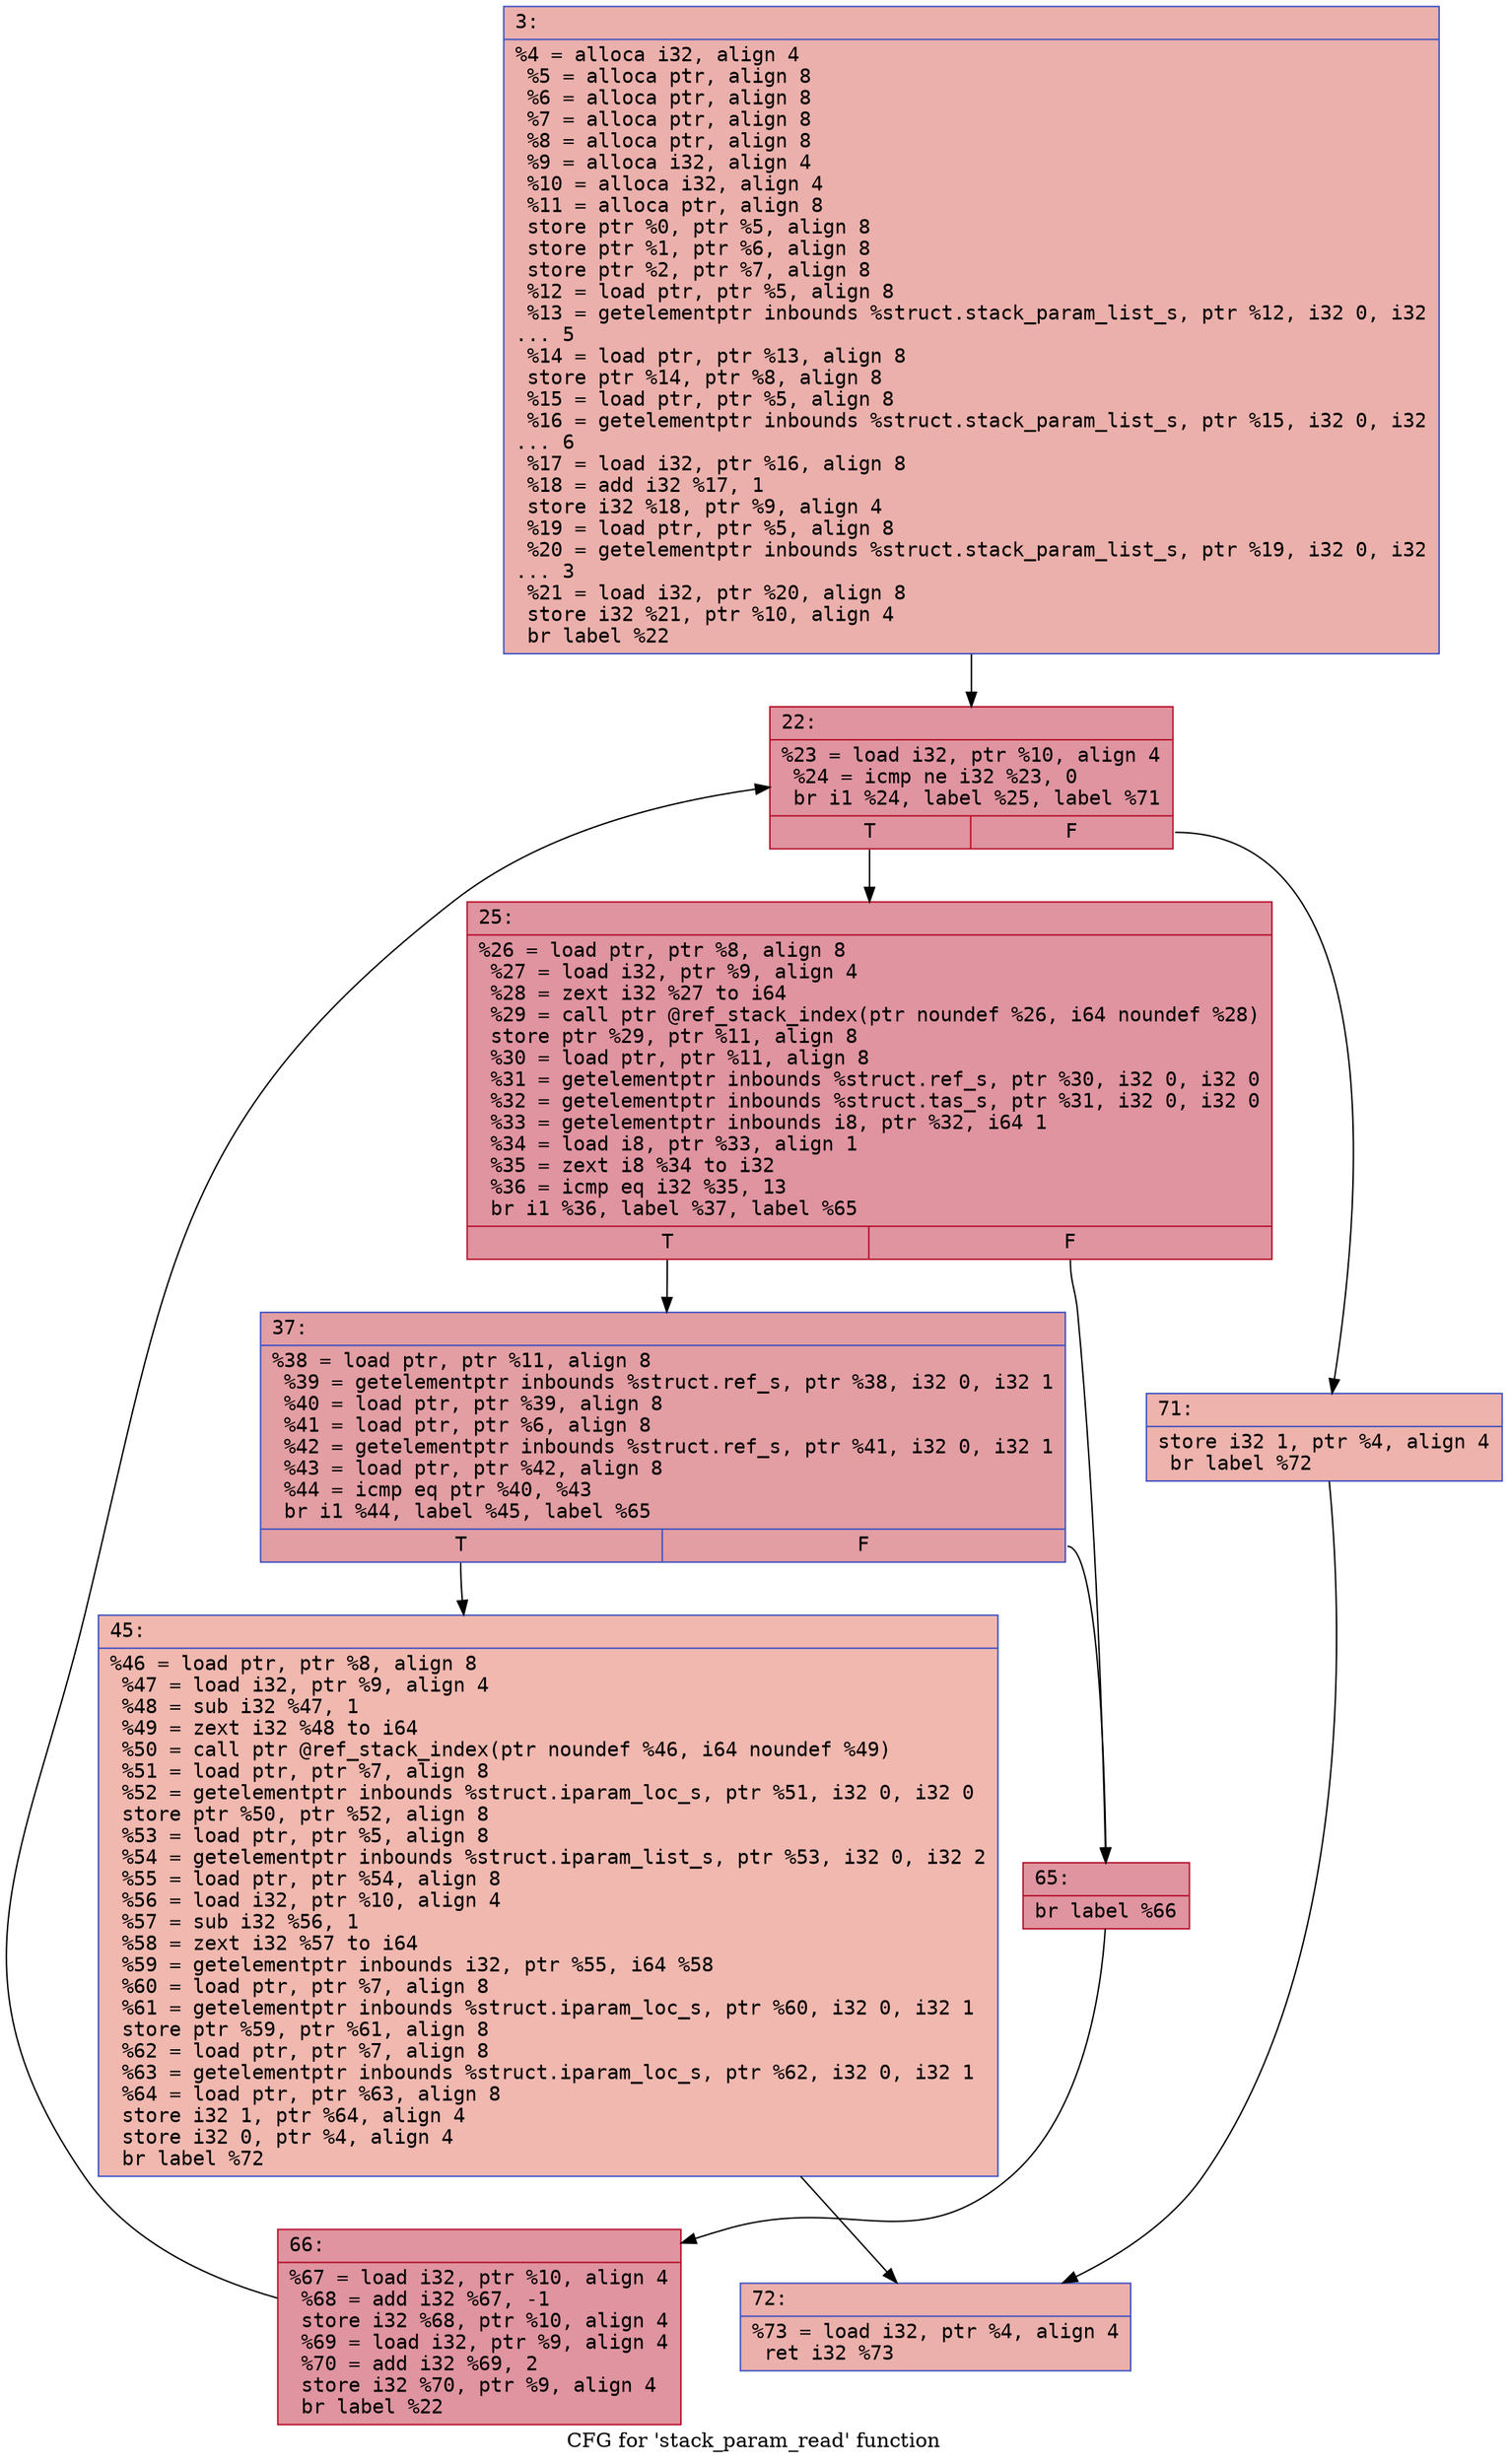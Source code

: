 digraph "CFG for 'stack_param_read' function" {
	label="CFG for 'stack_param_read' function";

	Node0x6000017af2a0 [shape=record,color="#3d50c3ff", style=filled, fillcolor="#d24b4070" fontname="Courier",label="{3:\l|  %4 = alloca i32, align 4\l  %5 = alloca ptr, align 8\l  %6 = alloca ptr, align 8\l  %7 = alloca ptr, align 8\l  %8 = alloca ptr, align 8\l  %9 = alloca i32, align 4\l  %10 = alloca i32, align 4\l  %11 = alloca ptr, align 8\l  store ptr %0, ptr %5, align 8\l  store ptr %1, ptr %6, align 8\l  store ptr %2, ptr %7, align 8\l  %12 = load ptr, ptr %5, align 8\l  %13 = getelementptr inbounds %struct.stack_param_list_s, ptr %12, i32 0, i32\l... 5\l  %14 = load ptr, ptr %13, align 8\l  store ptr %14, ptr %8, align 8\l  %15 = load ptr, ptr %5, align 8\l  %16 = getelementptr inbounds %struct.stack_param_list_s, ptr %15, i32 0, i32\l... 6\l  %17 = load i32, ptr %16, align 8\l  %18 = add i32 %17, 1\l  store i32 %18, ptr %9, align 4\l  %19 = load ptr, ptr %5, align 8\l  %20 = getelementptr inbounds %struct.stack_param_list_s, ptr %19, i32 0, i32\l... 3\l  %21 = load i32, ptr %20, align 8\l  store i32 %21, ptr %10, align 4\l  br label %22\l}"];
	Node0x6000017af2a0 -> Node0x6000017af2f0[tooltip="3 -> 22\nProbability 100.00%" ];
	Node0x6000017af2f0 [shape=record,color="#b70d28ff", style=filled, fillcolor="#b70d2870" fontname="Courier",label="{22:\l|  %23 = load i32, ptr %10, align 4\l  %24 = icmp ne i32 %23, 0\l  br i1 %24, label %25, label %71\l|{<s0>T|<s1>F}}"];
	Node0x6000017af2f0:s0 -> Node0x6000017af340[tooltip="22 -> 25\nProbability 96.88%" ];
	Node0x6000017af2f0:s1 -> Node0x6000017af4d0[tooltip="22 -> 71\nProbability 3.12%" ];
	Node0x6000017af340 [shape=record,color="#b70d28ff", style=filled, fillcolor="#b70d2870" fontname="Courier",label="{25:\l|  %26 = load ptr, ptr %8, align 8\l  %27 = load i32, ptr %9, align 4\l  %28 = zext i32 %27 to i64\l  %29 = call ptr @ref_stack_index(ptr noundef %26, i64 noundef %28)\l  store ptr %29, ptr %11, align 8\l  %30 = load ptr, ptr %11, align 8\l  %31 = getelementptr inbounds %struct.ref_s, ptr %30, i32 0, i32 0\l  %32 = getelementptr inbounds %struct.tas_s, ptr %31, i32 0, i32 0\l  %33 = getelementptr inbounds i8, ptr %32, i64 1\l  %34 = load i8, ptr %33, align 1\l  %35 = zext i8 %34 to i32\l  %36 = icmp eq i32 %35, 13\l  br i1 %36, label %37, label %65\l|{<s0>T|<s1>F}}"];
	Node0x6000017af340:s0 -> Node0x6000017af390[tooltip="25 -> 37\nProbability 50.00%" ];
	Node0x6000017af340:s1 -> Node0x6000017af430[tooltip="25 -> 65\nProbability 50.00%" ];
	Node0x6000017af390 [shape=record,color="#3d50c3ff", style=filled, fillcolor="#be242e70" fontname="Courier",label="{37:\l|  %38 = load ptr, ptr %11, align 8\l  %39 = getelementptr inbounds %struct.ref_s, ptr %38, i32 0, i32 1\l  %40 = load ptr, ptr %39, align 8\l  %41 = load ptr, ptr %6, align 8\l  %42 = getelementptr inbounds %struct.ref_s, ptr %41, i32 0, i32 1\l  %43 = load ptr, ptr %42, align 8\l  %44 = icmp eq ptr %40, %43\l  br i1 %44, label %45, label %65\l|{<s0>T|<s1>F}}"];
	Node0x6000017af390:s0 -> Node0x6000017af3e0[tooltip="37 -> 45\nProbability 3.12%" ];
	Node0x6000017af390:s1 -> Node0x6000017af430[tooltip="37 -> 65\nProbability 96.88%" ];
	Node0x6000017af3e0 [shape=record,color="#3d50c3ff", style=filled, fillcolor="#dc5d4a70" fontname="Courier",label="{45:\l|  %46 = load ptr, ptr %8, align 8\l  %47 = load i32, ptr %9, align 4\l  %48 = sub i32 %47, 1\l  %49 = zext i32 %48 to i64\l  %50 = call ptr @ref_stack_index(ptr noundef %46, i64 noundef %49)\l  %51 = load ptr, ptr %7, align 8\l  %52 = getelementptr inbounds %struct.iparam_loc_s, ptr %51, i32 0, i32 0\l  store ptr %50, ptr %52, align 8\l  %53 = load ptr, ptr %5, align 8\l  %54 = getelementptr inbounds %struct.iparam_list_s, ptr %53, i32 0, i32 2\l  %55 = load ptr, ptr %54, align 8\l  %56 = load i32, ptr %10, align 4\l  %57 = sub i32 %56, 1\l  %58 = zext i32 %57 to i64\l  %59 = getelementptr inbounds i32, ptr %55, i64 %58\l  %60 = load ptr, ptr %7, align 8\l  %61 = getelementptr inbounds %struct.iparam_loc_s, ptr %60, i32 0, i32 1\l  store ptr %59, ptr %61, align 8\l  %62 = load ptr, ptr %7, align 8\l  %63 = getelementptr inbounds %struct.iparam_loc_s, ptr %62, i32 0, i32 1\l  %64 = load ptr, ptr %63, align 8\l  store i32 1, ptr %64, align 4\l  store i32 0, ptr %4, align 4\l  br label %72\l}"];
	Node0x6000017af3e0 -> Node0x6000017af520[tooltip="45 -> 72\nProbability 100.00%" ];
	Node0x6000017af430 [shape=record,color="#b70d28ff", style=filled, fillcolor="#b70d2870" fontname="Courier",label="{65:\l|  br label %66\l}"];
	Node0x6000017af430 -> Node0x6000017af480[tooltip="65 -> 66\nProbability 100.00%" ];
	Node0x6000017af480 [shape=record,color="#b70d28ff", style=filled, fillcolor="#b70d2870" fontname="Courier",label="{66:\l|  %67 = load i32, ptr %10, align 4\l  %68 = add i32 %67, -1\l  store i32 %68, ptr %10, align 4\l  %69 = load i32, ptr %9, align 4\l  %70 = add i32 %69, 2\l  store i32 %70, ptr %9, align 4\l  br label %22\l}"];
	Node0x6000017af480 -> Node0x6000017af2f0[tooltip="66 -> 22\nProbability 100.00%" ];
	Node0x6000017af4d0 [shape=record,color="#3d50c3ff", style=filled, fillcolor="#d6524470" fontname="Courier",label="{71:\l|  store i32 1, ptr %4, align 4\l  br label %72\l}"];
	Node0x6000017af4d0 -> Node0x6000017af520[tooltip="71 -> 72\nProbability 100.00%" ];
	Node0x6000017af520 [shape=record,color="#3d50c3ff", style=filled, fillcolor="#d24b4070" fontname="Courier",label="{72:\l|  %73 = load i32, ptr %4, align 4\l  ret i32 %73\l}"];
}
